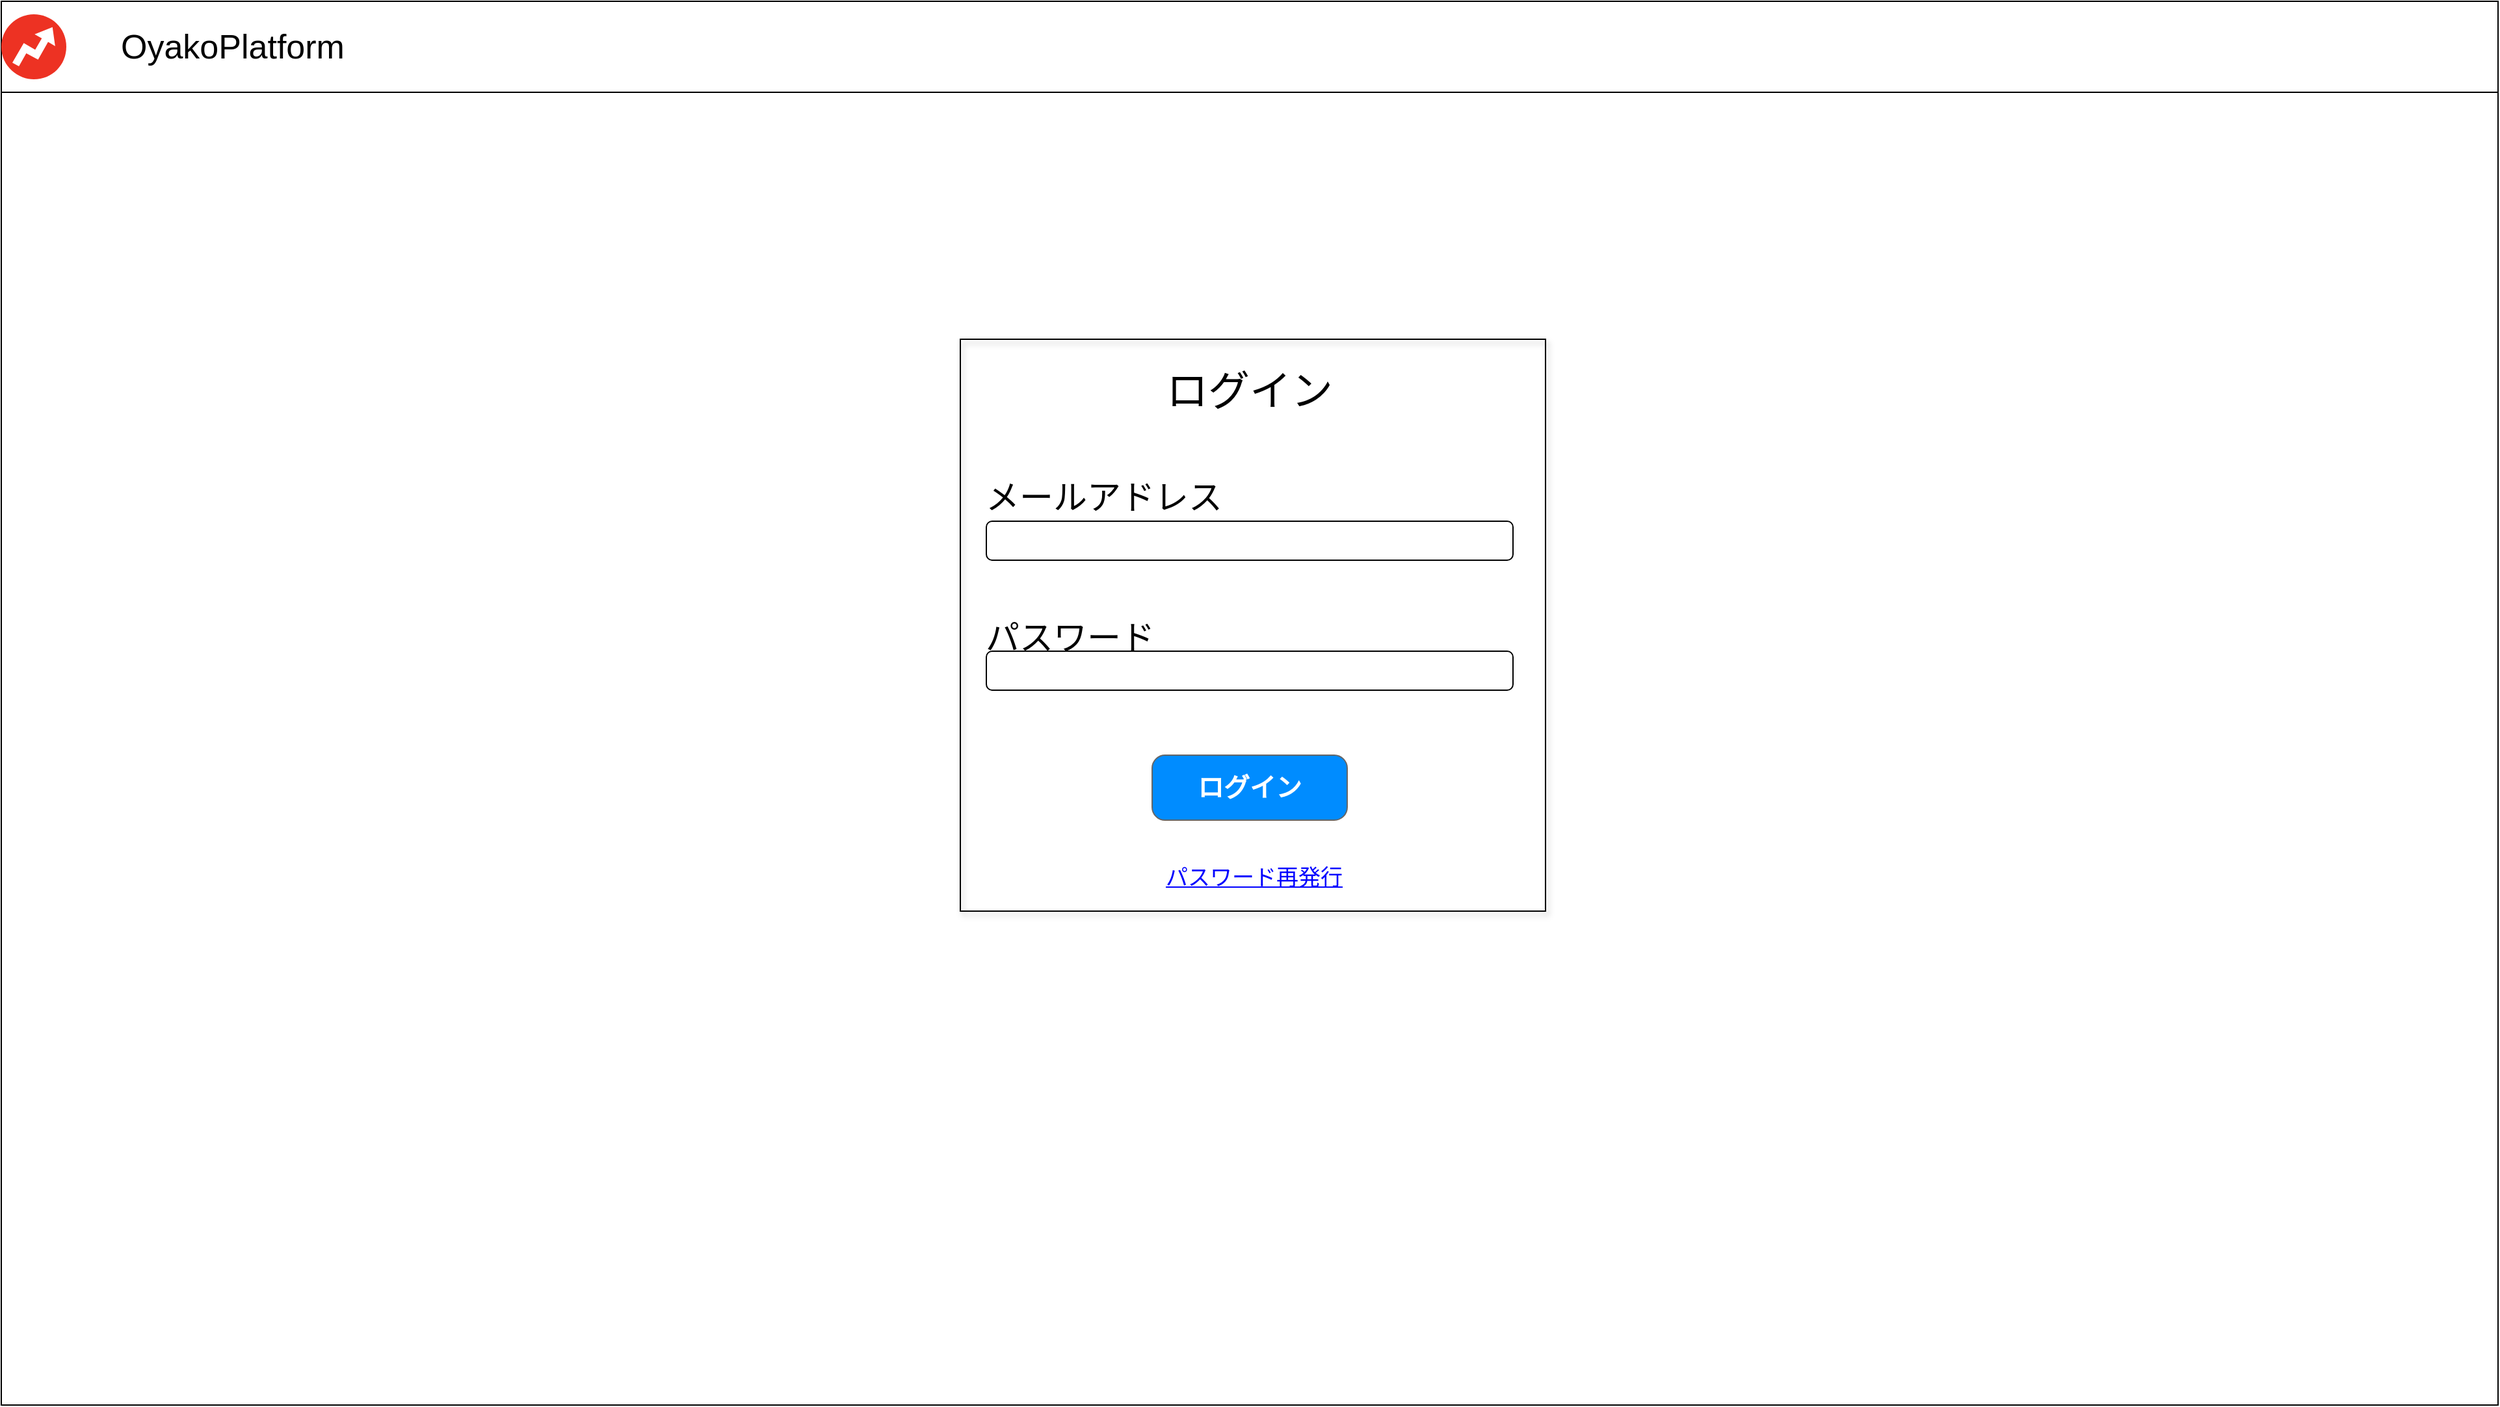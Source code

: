 <mxfile version="14.5.1" type="device" pages="3"><diagram id="njj4JuZIxuECKDSCFYTU" name="ログイン画面"><mxGraphModel dx="1082" dy="492" grid="1" gridSize="10" guides="1" tooltips="1" connect="1" arrows="1" fold="1" page="1" pageScale="1" pageWidth="980" pageHeight="690" background="#ffffff" math="0" shadow="0"><root><mxCell id="0"/><mxCell id="1" parent="0"/><mxCell id="fkVXIfMR4NU6AHGV7y_I-2" value="" style="rounded=0;whiteSpace=wrap;html=1;" parent="1" vertex="1"><mxGeometry x="980" y="700" width="1920" height="1080" as="geometry"/></mxCell><mxCell id="fkVXIfMR4NU6AHGV7y_I-13" value="" style="group;strokeColor=#000000;strokeWidth=1;shadow=1;sketch=0;" parent="1" vertex="1" connectable="0"><mxGeometry x="1717.5" y="960" width="450" height="440" as="geometry"/></mxCell><mxCell id="fkVXIfMR4NU6AHGV7y_I-3" value="ログイン" style="text;html=1;strokeColor=none;fillColor=none;align=center;verticalAlign=middle;whiteSpace=wrap;rounded=0;fontSize=32;" parent="fkVXIfMR4NU6AHGV7y_I-13" vertex="1"><mxGeometry x="17.5" width="410" height="80" as="geometry"/></mxCell><mxCell id="fkVXIfMR4NU6AHGV7y_I-4" value="&lt;font style=&quot;font-size: 26px&quot;&gt;メールアドレス&lt;/font&gt;" style="text;html=1;strokeColor=none;fillColor=none;align=left;verticalAlign=middle;whiteSpace=wrap;rounded=0;fontSize=32;" parent="fkVXIfMR4NU6AHGV7y_I-13" vertex="1"><mxGeometry x="17.5" y="100" width="415" height="40" as="geometry"/></mxCell><mxCell id="fkVXIfMR4NU6AHGV7y_I-5" value="パスワード" style="text;html=1;strokeColor=none;fillColor=none;align=left;verticalAlign=middle;whiteSpace=wrap;rounded=0;fontSize=26;" parent="fkVXIfMR4NU6AHGV7y_I-13" vertex="1"><mxGeometry x="17.5" y="210" width="280" height="40" as="geometry"/></mxCell><mxCell id="fkVXIfMR4NU6AHGV7y_I-7" value="" style="rounded=1;whiteSpace=wrap;html=1;fontSize=26;align=center;" parent="fkVXIfMR4NU6AHGV7y_I-13" vertex="1"><mxGeometry x="20" y="140" width="405" height="30" as="geometry"/></mxCell><mxCell id="fkVXIfMR4NU6AHGV7y_I-8" value="" style="rounded=1;whiteSpace=wrap;html=1;fontSize=26;align=center;" parent="fkVXIfMR4NU6AHGV7y_I-13" vertex="1"><mxGeometry x="20" y="240" width="405" height="30" as="geometry"/></mxCell><mxCell id="fkVXIfMR4NU6AHGV7y_I-10" value="&lt;font style=&quot;font-size: 20px&quot;&gt;ログイン&lt;/font&gt;" style="strokeWidth=1;shadow=0;dashed=0;align=center;html=1;shape=mxgraph.mockup.buttons.button;strokeColor=#666666;fontColor=#ffffff;mainText=;buttonStyle=round;fontSize=17;fontStyle=1;fillColor=#008cff;whiteSpace=wrap;" parent="fkVXIfMR4NU6AHGV7y_I-13" vertex="1"><mxGeometry x="147.5" y="320" width="150" height="50" as="geometry"/></mxCell><mxCell id="fkVXIfMR4NU6AHGV7y_I-11" value="パスワード再発行" style="strokeWidth=1;shadow=0;dashed=0;align=center;html=1;shape=mxgraph.mockup.text.alphanumeric;linkText=;html=1;fontStyle=4;fontSize=17;fontColor=#0000ff;" parent="fkVXIfMR4NU6AHGV7y_I-13" vertex="1"><mxGeometry y="390" width="450" height="50" as="geometry"/></mxCell><mxCell id="fkVXIfMR4NU6AHGV7y_I-14" value="" style="rounded=0;whiteSpace=wrap;html=1;shadow=0;labelBackgroundColor=#ffffff;sketch=0;strokeColor=#000000;strokeWidth=1;fontSize=26;align=center;" parent="1" vertex="1"><mxGeometry x="980" y="700" width="1920" height="70" as="geometry"/></mxCell><mxCell id="fkVXIfMR4NU6AHGV7y_I-16" value="" style="dashed=0;outlineConnect=0;html=1;align=center;labelPosition=center;verticalLabelPosition=bottom;verticalAlign=top;shape=mxgraph.weblogos.buzzfeed;fillColor=#ED3223;strokeColor=none;shadow=0;labelBackgroundColor=#ffffff;sketch=0;fontSize=26;" parent="1" vertex="1"><mxGeometry x="980" y="710" width="50" height="50" as="geometry"/></mxCell><mxCell id="fkVXIfMR4NU6AHGV7y_I-17" value="OyakoPlatform" style="text;html=1;strokeColor=none;fillColor=none;align=left;verticalAlign=middle;whiteSpace=wrap;rounded=0;shadow=0;labelBackgroundColor=#ffffff;sketch=0;fontSize=26;" parent="1" vertex="1"><mxGeometry x="1070" y="725" width="150" height="20" as="geometry"/></mxCell></root></mxGraphModel></diagram><diagram name="パスワード再発行画面" id="Movp5KO5cig86P28uQtY"><mxGraphModel dx="772" dy="273" grid="1" gridSize="10" guides="1" tooltips="1" connect="1" arrows="1" fold="1" page="1" pageScale="1" pageWidth="980" pageHeight="690" math="0" shadow="0">&#xa;            <root>&#xa;                <mxCell id="UhxEHjnf4aB8dOzfw5aK-0"/>&#xa;                <mxCell id="UhxEHjnf4aB8dOzfw5aK-1" parent="UhxEHjnf4aB8dOzfw5aK-0"/>&#xa;                <mxCell id="UhxEHjnf4aB8dOzfw5aK-2" value="" style="rounded=0;whiteSpace=wrap;html=1;" parent="UhxEHjnf4aB8dOzfw5aK-1" vertex="1">&#xa;                    <mxGeometry x="980" y="700" width="1920" height="1080" as="geometry"/>&#xa;                </mxCell>&#xa;                <mxCell id="UhxEHjnf4aB8dOzfw5aK-3" value="" style="group;strokeColor=#000000;strokeWidth=1;shadow=1;sketch=0;" parent="UhxEHjnf4aB8dOzfw5aK-1" vertex="1" connectable="0">&#xa;                    <mxGeometry x="1717.5" y="1010" width="450" height="440" as="geometry"/>&#xa;                </mxCell>&#xa;                <mxCell id="UhxEHjnf4aB8dOzfw5aK-4" value="ログイン" style="text;html=1;strokeColor=none;fillColor=none;align=center;verticalAlign=middle;whiteSpace=wrap;rounded=0;fontSize=32;" parent="UhxEHjnf4aB8dOzfw5aK-3" vertex="1">&#xa;                    <mxGeometry x="17.5" width="410" height="80" as="geometry"/>&#xa;                </mxCell>&#xa;                <mxCell id="UhxEHjnf4aB8dOzfw5aK-5" value="&lt;span style=&quot;font-size: 26px&quot;&gt;新パスワード&lt;/span&gt;" style="text;html=1;strokeColor=none;fillColor=none;align=left;verticalAlign=middle;whiteSpace=wrap;rounded=0;fontSize=32;" parent="UhxEHjnf4aB8dOzfw5aK-3" vertex="1">&#xa;                    <mxGeometry x="17.5" y="100" width="415" height="40" as="geometry"/>&#xa;                </mxCell>&#xa;                <mxCell id="UhxEHjnf4aB8dOzfw5aK-6" value="新パスワード(確認用)" style="text;html=1;strokeColor=none;fillColor=none;align=left;verticalAlign=middle;whiteSpace=wrap;rounded=0;fontSize=26;" parent="UhxEHjnf4aB8dOzfw5aK-3" vertex="1">&#xa;                    <mxGeometry x="20" y="200" width="280" height="40" as="geometry"/>&#xa;                </mxCell>&#xa;                <mxCell id="UhxEHjnf4aB8dOzfw5aK-7" value="" style="rounded=1;whiteSpace=wrap;html=1;fontSize=26;align=center;" parent="UhxEHjnf4aB8dOzfw5aK-3" vertex="1">&#xa;                    <mxGeometry x="20" y="140" width="405" height="30" as="geometry"/>&#xa;                </mxCell>&#xa;                <mxCell id="UhxEHjnf4aB8dOzfw5aK-8" value="" style="rounded=1;whiteSpace=wrap;html=1;fontSize=26;align=center;" parent="UhxEHjnf4aB8dOzfw5aK-3" vertex="1">&#xa;                    <mxGeometry x="20" y="240" width="405" height="30" as="geometry"/>&#xa;                </mxCell>&#xa;                <mxCell id="UhxEHjnf4aB8dOzfw5aK-9" value="&lt;span style=&quot;font-size: 20px&quot;&gt;再発行&lt;/span&gt;" style="strokeWidth=1;shadow=0;dashed=0;align=center;html=1;shape=mxgraph.mockup.buttons.button;strokeColor=#666666;fontColor=#ffffff;mainText=;buttonStyle=round;fontSize=17;fontStyle=1;fillColor=#008cff;whiteSpace=wrap;" parent="UhxEHjnf4aB8dOzfw5aK-3" vertex="1">&#xa;                    <mxGeometry x="150" y="340" width="150" height="50" as="geometry"/>&#xa;                </mxCell>&#xa;                <mxCell id="UhxEHjnf4aB8dOzfw5aK-11" value="" style="rounded=0;whiteSpace=wrap;html=1;shadow=0;labelBackgroundColor=#ffffff;sketch=0;strokeColor=#000000;strokeWidth=1;fontSize=26;align=center;" parent="UhxEHjnf4aB8dOzfw5aK-1" vertex="1">&#xa;                    <mxGeometry x="980" y="700" width="1920" height="70" as="geometry"/>&#xa;                </mxCell>&#xa;                <mxCell id="UhxEHjnf4aB8dOzfw5aK-12" value="" style="dashed=0;outlineConnect=0;html=1;align=center;labelPosition=center;verticalLabelPosition=bottom;verticalAlign=top;shape=mxgraph.weblogos.buzzfeed;fillColor=#ED3223;strokeColor=none;shadow=0;labelBackgroundColor=#ffffff;sketch=0;fontSize=26;" parent="UhxEHjnf4aB8dOzfw5aK-1" vertex="1">&#xa;                    <mxGeometry x="980" y="710" width="50" height="50" as="geometry"/>&#xa;                </mxCell>&#xa;                <mxCell id="UhxEHjnf4aB8dOzfw5aK-13" value="OyakoPlatform" style="text;html=1;strokeColor=none;fillColor=none;align=left;verticalAlign=middle;whiteSpace=wrap;rounded=0;shadow=0;labelBackgroundColor=#ffffff;sketch=0;fontSize=26;" parent="UhxEHjnf4aB8dOzfw5aK-1" vertex="1">&#xa;                    <mxGeometry x="1070" y="725" width="150" height="20" as="geometry"/>&#xa;                </mxCell>&#xa;            </root>&#xa;        </mxGraphModel></diagram><diagram name="家系図画面" id="y0u6ud0dWhvtvrk-8MdI"><mxGraphModel dx="772" dy="273" grid="1" gridSize="10" guides="1" tooltips="1" connect="1" arrows="1" fold="1" page="1" pageScale="1" pageWidth="980" pageHeight="690" math="0" shadow="0">&#xa;            <root>&#xa;                <mxCell id="Sd3Q4LBeNYqGu2kDoPXt-0"/>&#xa;                <mxCell id="Sd3Q4LBeNYqGu2kDoPXt-1" parent="Sd3Q4LBeNYqGu2kDoPXt-0"/>&#xa;                <mxCell id="Sd3Q4LBeNYqGu2kDoPXt-2" value="" style="rounded=0;whiteSpace=wrap;html=1;" parent="Sd3Q4LBeNYqGu2kDoPXt-1" vertex="1">&#xa;                    <mxGeometry x="980" y="700" width="1920" height="1090" as="geometry"/>&#xa;                </mxCell>&#xa;                <mxCell id="Sd3Q4LBeNYqGu2kDoPXt-10" value="" style="rounded=0;whiteSpace=wrap;html=1;shadow=0;labelBackgroundColor=#ffffff;sketch=0;strokeColor=#000000;strokeWidth=1;fontSize=26;align=center;" parent="Sd3Q4LBeNYqGu2kDoPXt-1" vertex="1">&#xa;                    <mxGeometry x="980" y="700" width="1920" height="70" as="geometry"/>&#xa;                </mxCell>&#xa;                <mxCell id="Sd3Q4LBeNYqGu2kDoPXt-11" value="" style="dashed=0;outlineConnect=0;html=1;align=center;labelPosition=center;verticalLabelPosition=bottom;verticalAlign=top;shape=mxgraph.weblogos.buzzfeed;fillColor=#ED3223;strokeColor=none;shadow=0;labelBackgroundColor=#ffffff;sketch=0;fontSize=26;" parent="Sd3Q4LBeNYqGu2kDoPXt-1" vertex="1">&#xa;                    <mxGeometry x="980" y="710" width="50" height="50" as="geometry"/>&#xa;                </mxCell>&#xa;                <mxCell id="Sd3Q4LBeNYqGu2kDoPXt-12" value="OyakoPlatform" style="text;html=1;strokeColor=none;fillColor=none;align=left;verticalAlign=middle;whiteSpace=wrap;rounded=0;shadow=0;labelBackgroundColor=#ffffff;sketch=0;fontSize=26;" parent="Sd3Q4LBeNYqGu2kDoPXt-1" vertex="1">&#xa;                    <mxGeometry x="1070" y="725" width="150" height="20" as="geometry"/>&#xa;                </mxCell>&#xa;                <mxCell id="Sd3Q4LBeNYqGu2kDoPXt-13" value="&lt;font style=&quot;font-size: 22px&quot;&gt;佐藤　明&lt;/font&gt;" style="rounded=1;whiteSpace=wrap;html=1;shadow=0;labelBackgroundColor=#ffffff;sketch=0;strokeWidth=2;fontSize=26;align=center;strokeColor=#FF66B3;" parent="Sd3Q4LBeNYqGu2kDoPXt-1" vertex="1">&#xa;                    <mxGeometry x="1540" y="860" width="150" height="40" as="geometry"/>&#xa;                </mxCell>&#xa;                <mxCell id="Sd3Q4LBeNYqGu2kDoPXt-28" style="edgeStyle=none;rounded=0;orthogonalLoop=1;jettySize=auto;html=1;exitX=1;exitY=0.5;exitDx=0;exitDy=0;entryX=0;entryY=0.5;entryDx=0;entryDy=0;startArrow=none;startFill=0;endArrow=none;endFill=0;strokeColor=#000000;fontSize=26;" parent="Sd3Q4LBeNYqGu2kDoPXt-1" source="Sd3Q4LBeNYqGu2kDoPXt-16" target="Sd3Q4LBeNYqGu2kDoPXt-21" edge="1">&#xa;                    <mxGeometry relative="1" as="geometry"/>&#xa;                </mxCell>&#xa;                <mxCell id="Sd3Q4LBeNYqGu2kDoPXt-16" value="" style="rounded=1;whiteSpace=wrap;html=1;shadow=0;labelBackgroundColor=#ffffff;sketch=0;strokeWidth=2;fontSize=26;align=center;strokeColor=#666666;fillColor=#f5f5f5;fontColor=#333333;" parent="Sd3Q4LBeNYqGu2kDoPXt-1" vertex="1">&#xa;                    <mxGeometry x="1740" y="860" width="150" height="40" as="geometry"/>&#xa;                </mxCell>&#xa;                <mxCell id="Sd3Q4LBeNYqGu2kDoPXt-27" style="rounded=0;orthogonalLoop=1;jettySize=auto;html=1;exitX=1;exitY=0.5;exitDx=0;exitDy=0;entryX=0;entryY=0.5;entryDx=0;entryDy=0;fontSize=26;startArrow=none;startFill=0;endArrow=none;endFill=0;" parent="Sd3Q4LBeNYqGu2kDoPXt-1" source="Sd3Q4LBeNYqGu2kDoPXt-19" target="Sd3Q4LBeNYqGu2kDoPXt-13" edge="1">&#xa;                    <mxGeometry relative="1" as="geometry"/>&#xa;                </mxCell>&#xa;                <mxCell id="Sd3Q4LBeNYqGu2kDoPXt-19" value="&lt;font style=&quot;font-size: 22px&quot;&gt;佐藤　修司&lt;/font&gt;" style="rounded=1;whiteSpace=wrap;html=1;shadow=0;labelBackgroundColor=#ffffff;sketch=0;strokeWidth=2;fontSize=26;align=center;strokeColor=#3399FF;" parent="Sd3Q4LBeNYqGu2kDoPXt-1" vertex="1">&#xa;                    <mxGeometry x="1320" y="860" width="150" height="40" as="geometry"/>&#xa;                </mxCell>&#xa;                <mxCell id="Sd3Q4LBeNYqGu2kDoPXt-20" value="" style="rounded=0;whiteSpace=wrap;html=1;shadow=0;labelBackgroundColor=#ffffff;sketch=0;strokeColor=#d79b00;strokeWidth=1;fontSize=26;align=left;fillColor=#ffe6cc;" parent="Sd3Q4LBeNYqGu2kDoPXt-1" vertex="1">&#xa;                    <mxGeometry x="980" y="770" width="330" height="1020" as="geometry"/>&#xa;                </mxCell>&#xa;                <mxCell id="Sd3Q4LBeNYqGu2kDoPXt-21" value="&lt;span style=&quot;font-size: 22px&quot;&gt;鈴木　光&lt;/span&gt;" style="rounded=1;whiteSpace=wrap;html=1;shadow=0;labelBackgroundColor=#ffffff;sketch=0;strokeWidth=2;fontSize=26;align=center;strokeColor=#FF66B3;" parent="Sd3Q4LBeNYqGu2kDoPXt-1" vertex="1">&#xa;                    <mxGeometry x="1940" y="860" width="150" height="40" as="geometry"/>&#xa;                </mxCell>&#xa;                <mxCell id="Sd3Q4LBeNYqGu2kDoPXt-29" style="edgeStyle=none;rounded=0;orthogonalLoop=1;jettySize=auto;html=1;exitX=1;exitY=0.5;exitDx=0;exitDy=0;startArrow=none;startFill=0;endArrow=none;endFill=0;strokeColor=#000000;fontSize=26;" parent="Sd3Q4LBeNYqGu2kDoPXt-1" source="Sd3Q4LBeNYqGu2kDoPXt-23" target="Sd3Q4LBeNYqGu2kDoPXt-24" edge="1">&#xa;                    <mxGeometry relative="1" as="geometry"/>&#xa;                </mxCell>&#xa;                <mxCell id="Sd3Q4LBeNYqGu2kDoPXt-23" value="" style="rounded=1;whiteSpace=wrap;html=1;shadow=0;labelBackgroundColor=#ffffff;sketch=0;strokeWidth=2;fontSize=26;align=center;strokeColor=#666666;fillColor=#f5f5f5;fontColor=#333333;" parent="Sd3Q4LBeNYqGu2kDoPXt-1" vertex="1">&#xa;                    <mxGeometry x="2140" y="860" width="150" height="40" as="geometry"/>&#xa;                </mxCell>&#xa;                <mxCell id="Sd3Q4LBeNYqGu2kDoPXt-24" value="" style="rounded=1;whiteSpace=wrap;html=1;shadow=0;labelBackgroundColor=#ffffff;sketch=0;strokeWidth=2;fontSize=26;align=center;strokeColor=#666666;fillColor=#f5f5f5;fontColor=#333333;" parent="Sd3Q4LBeNYqGu2kDoPXt-1" vertex="1">&#xa;                    <mxGeometry x="2330" y="860" width="150" height="40" as="geometry"/>&#xa;                </mxCell>&#xa;                <mxCell id="Sd3Q4LBeNYqGu2kDoPXt-30" style="edgeStyle=none;rounded=0;orthogonalLoop=1;jettySize=auto;html=1;exitX=1;exitY=0.5;exitDx=0;exitDy=0;startArrow=none;startFill=0;endArrow=none;endFill=0;strokeColor=#000000;fontSize=26;" parent="Sd3Q4LBeNYqGu2kDoPXt-1" source="Sd3Q4LBeNYqGu2kDoPXt-25" target="Sd3Q4LBeNYqGu2kDoPXt-26" edge="1">&#xa;                    <mxGeometry relative="1" as="geometry"/>&#xa;                </mxCell>&#xa;                <mxCell id="Sd3Q4LBeNYqGu2kDoPXt-25" value="&lt;span style=&quot;font-size: 22px&quot;&gt;鈴木　敦&lt;/span&gt;" style="rounded=1;whiteSpace=wrap;html=1;shadow=0;labelBackgroundColor=#ffffff;sketch=0;strokeWidth=2;fontSize=26;align=center;strokeColor=#3399FF;" parent="Sd3Q4LBeNYqGu2kDoPXt-1" vertex="1">&#xa;                    <mxGeometry x="2530" y="860" width="150" height="40" as="geometry"/>&#xa;                </mxCell>&#xa;                <mxCell id="Sd3Q4LBeNYqGu2kDoPXt-26" value="&lt;span style=&quot;font-size: 22px&quot;&gt;鈴木　光&lt;/span&gt;" style="rounded=1;whiteSpace=wrap;html=1;shadow=0;labelBackgroundColor=#ffffff;sketch=0;strokeWidth=2;fontSize=26;align=center;strokeColor=#FF66B3;" parent="Sd3Q4LBeNYqGu2kDoPXt-1" vertex="1">&#xa;                    <mxGeometry x="2730" y="860" width="150" height="40" as="geometry"/>&#xa;                </mxCell>&#xa;                <mxCell id="Sd3Q4LBeNYqGu2kDoPXt-37" style="edgeStyle=none;rounded=0;orthogonalLoop=1;jettySize=auto;html=1;exitX=1;exitY=0.5;exitDx=0;exitDy=0;startArrow=none;startFill=0;endArrow=none;endFill=0;strokeColor=#000000;fontSize=26;" parent="Sd3Q4LBeNYqGu2kDoPXt-1" source="Sd3Q4LBeNYqGu2kDoPXt-31" target="Sd3Q4LBeNYqGu2kDoPXt-35" edge="1">&#xa;                    <mxGeometry relative="1" as="geometry"/>&#xa;                </mxCell>&#xa;                <mxCell id="Sd3Q4LBeNYqGu2kDoPXt-31" value="&lt;font style=&quot;font-size: 22px&quot;&gt;佐藤　修司&lt;/font&gt;" style="rounded=1;whiteSpace=wrap;html=1;shadow=0;labelBackgroundColor=#ffffff;sketch=0;strokeWidth=2;fontSize=26;align=center;strokeColor=#3399FF;" parent="Sd3Q4LBeNYqGu2kDoPXt-1" vertex="1">&#xa;                    <mxGeometry x="1440" y="990" width="140" height="40" as="geometry"/>&#xa;                </mxCell>&#xa;                <mxCell id="Sd3Q4LBeNYqGu2kDoPXt-38" style="edgeStyle=none;rounded=0;orthogonalLoop=1;jettySize=auto;html=1;exitX=1;exitY=0.5;exitDx=0;exitDy=0;startArrow=none;startFill=0;endArrow=none;endFill=0;strokeColor=#000000;fontSize=26;" parent="Sd3Q4LBeNYqGu2kDoPXt-1" source="Sd3Q4LBeNYqGu2kDoPXt-33" target="Sd3Q4LBeNYqGu2kDoPXt-36" edge="1">&#xa;                    <mxGeometry relative="1" as="geometry"/>&#xa;                </mxCell>&#xa;                <mxCell id="Sd3Q4LBeNYqGu2kDoPXt-52" style="edgeStyle=none;rounded=0;orthogonalLoop=1;jettySize=auto;html=1;exitX=0.5;exitY=0;exitDx=0;exitDy=0;startArrow=none;startFill=0;endArrow=none;endFill=0;strokeColor=#000000;fontSize=26;" parent="Sd3Q4LBeNYqGu2kDoPXt-1" source="Sd3Q4LBeNYqGu2kDoPXt-33" edge="1">&#xa;                    <mxGeometry relative="1" as="geometry">&#xa;                        <mxPoint x="2315" y="880" as="targetPoint"/>&#xa;                    </mxGeometry>&#xa;                </mxCell>&#xa;                <mxCell id="Sd3Q4LBeNYqGu2kDoPXt-33" value="&lt;font style=&quot;font-size: 22px&quot;&gt;佐藤　修司&lt;/font&gt;" style="rounded=1;whiteSpace=wrap;html=1;shadow=0;labelBackgroundColor=#ffffff;sketch=0;strokeWidth=2;fontSize=26;align=center;strokeColor=#3399FF;" parent="Sd3Q4LBeNYqGu2kDoPXt-1" vertex="1">&#xa;                    <mxGeometry x="2240" y="990" width="150" height="40" as="geometry"/>&#xa;                </mxCell>&#xa;                <mxCell id="Sd3Q4LBeNYqGu2kDoPXt-35" value="&lt;span style=&quot;font-size: 22px&quot;&gt;鈴木　光&lt;/span&gt;" style="rounded=1;whiteSpace=wrap;html=1;shadow=0;labelBackgroundColor=#ffffff;sketch=0;strokeWidth=2;fontSize=26;align=center;strokeColor=#FF66B3;" parent="Sd3Q4LBeNYqGu2kDoPXt-1" vertex="1">&#xa;                    <mxGeometry x="1840" y="990" width="140" height="40" as="geometry"/>&#xa;                </mxCell>&#xa;                <mxCell id="Sd3Q4LBeNYqGu2kDoPXt-53" style="edgeStyle=none;rounded=0;orthogonalLoop=1;jettySize=auto;html=1;exitX=0.5;exitY=0;exitDx=0;exitDy=0;startArrow=none;startFill=0;endArrow=none;endFill=0;strokeColor=#000000;fontSize=26;" parent="Sd3Q4LBeNYqGu2kDoPXt-1" source="Sd3Q4LBeNYqGu2kDoPXt-36" edge="1">&#xa;                    <mxGeometry relative="1" as="geometry">&#xa;                        <mxPoint x="2710" y="880" as="targetPoint"/>&#xa;                    </mxGeometry>&#xa;                </mxCell>&#xa;                <mxCell id="Sd3Q4LBeNYqGu2kDoPXt-36" value="&lt;span style=&quot;font-size: 22px&quot;&gt;鈴木　光&lt;/span&gt;" style="rounded=1;whiteSpace=wrap;html=1;shadow=0;labelBackgroundColor=#ffffff;sketch=0;strokeWidth=2;fontSize=26;align=center;strokeColor=#FF66B3;" parent="Sd3Q4LBeNYqGu2kDoPXt-1" vertex="1">&#xa;                    <mxGeometry x="2640" y="990" width="140" height="40" as="geometry"/>&#xa;                </mxCell>&#xa;                <mxCell id="Sd3Q4LBeNYqGu2kDoPXt-55" style="edgeStyle=none;rounded=0;orthogonalLoop=1;jettySize=auto;html=1;exitX=0.5;exitY=0;exitDx=0;exitDy=0;startArrow=none;startFill=0;endArrow=none;endFill=0;strokeColor=#000000;fontSize=26;" parent="Sd3Q4LBeNYqGu2kDoPXt-1" source="Sd3Q4LBeNYqGu2kDoPXt-39" edge="1">&#xa;                    <mxGeometry relative="1" as="geometry">&#xa;                        <mxPoint x="1715" y="1010" as="targetPoint"/>&#xa;                    </mxGeometry>&#xa;                </mxCell>&#xa;                <mxCell id="Sd3Q4LBeNYqGu2kDoPXt-56" style="edgeStyle=none;rounded=0;orthogonalLoop=1;jettySize=auto;html=1;exitX=1;exitY=0.5;exitDx=0;exitDy=0;startArrow=none;startFill=0;endArrow=none;endFill=0;strokeColor=#000000;fontSize=26;" parent="Sd3Q4LBeNYqGu2kDoPXt-1" source="Sd3Q4LBeNYqGu2kDoPXt-39" target="Sd3Q4LBeNYqGu2kDoPXt-41" edge="1">&#xa;                    <mxGeometry relative="1" as="geometry"/>&#xa;                </mxCell>&#xa;                <mxCell id="Sd3Q4LBeNYqGu2kDoPXt-39" value="" style="rounded=1;whiteSpace=wrap;html=1;shadow=0;labelBackgroundColor=#ffffff;sketch=0;strokeWidth=2;fontSize=26;align=center;strokeColor=#3399FF;fillColor=#99CCFF;" parent="Sd3Q4LBeNYqGu2kDoPXt-1" vertex="1">&#xa;                    <mxGeometry x="1640" y="1120" width="150" height="40" as="geometry"/>&#xa;                </mxCell>&#xa;                <mxCell id="Sd3Q4LBeNYqGu2kDoPXt-41" value="&lt;span style=&quot;font-size: 22px&quot;&gt;鈴木　光&lt;/span&gt;" style="rounded=1;whiteSpace=wrap;html=1;shadow=0;labelBackgroundColor=#ffffff;sketch=0;strokeWidth=2;fontSize=26;align=center;strokeColor=#FF66B3;" parent="Sd3Q4LBeNYqGu2kDoPXt-1" vertex="1">&#xa;                    <mxGeometry x="2330" y="1120" width="150" height="40" as="geometry"/>&#xa;                </mxCell>&#xa;                <mxCell id="Sd3Q4LBeNYqGu2kDoPXt-42" value="&lt;span style=&quot;font-size: 22px&quot;&gt;鈴木　光&lt;/span&gt;" style="rounded=1;whiteSpace=wrap;html=1;shadow=0;labelBackgroundColor=#ffffff;sketch=0;strokeWidth=2;fontSize=26;align=center;strokeColor=#FF66B3;" parent="Sd3Q4LBeNYqGu2kDoPXt-1" vertex="1">&#xa;                    <mxGeometry x="2590" y="1120" width="150" height="40" as="geometry"/>&#xa;                </mxCell>&#xa;                <mxCell id="Sd3Q4LBeNYqGu2kDoPXt-58" style="edgeStyle=none;rounded=0;orthogonalLoop=1;jettySize=auto;html=1;exitX=1;exitY=0.5;exitDx=0;exitDy=0;entryX=0;entryY=0.5;entryDx=0;entryDy=0;startArrow=none;startFill=0;endArrow=none;endFill=0;strokeColor=#000000;fontSize=26;" parent="Sd3Q4LBeNYqGu2kDoPXt-1" source="Sd3Q4LBeNYqGu2kDoPXt-43" target="Sd3Q4LBeNYqGu2kDoPXt-44" edge="1">&#xa;                    <mxGeometry relative="1" as="geometry"/>&#xa;                </mxCell>&#xa;                <mxCell id="Sd3Q4LBeNYqGu2kDoPXt-43" value="&lt;font style=&quot;font-size: 22px&quot;&gt;佐藤　修司&lt;/font&gt;" style="rounded=1;whiteSpace=wrap;html=1;shadow=0;labelBackgroundColor=#ffffff;sketch=0;strokeWidth=2;fontSize=26;align=center;strokeColor=#3399FF;" parent="Sd3Q4LBeNYqGu2kDoPXt-1" vertex="1">&#xa;                    <mxGeometry x="1790" y="1270" width="150" height="40" as="geometry"/>&#xa;                </mxCell>&#xa;                <mxCell id="Sd3Q4LBeNYqGu2kDoPXt-44" value="&lt;span style=&quot;font-size: 22px&quot;&gt;鈴木　光&lt;/span&gt;" style="rounded=1;whiteSpace=wrap;html=1;shadow=0;labelBackgroundColor=#ffffff;sketch=0;strokeWidth=2;fontSize=26;align=center;strokeColor=#FF66B3;" parent="Sd3Q4LBeNYqGu2kDoPXt-1" vertex="1">&#xa;                    <mxGeometry x="2150" y="1270" width="150" height="40" as="geometry"/>&#xa;                </mxCell>&#xa;                <mxCell id="Sd3Q4LBeNYqGu2kDoPXt-45" style="edgeStyle=none;rounded=0;orthogonalLoop=1;jettySize=auto;html=1;exitX=0.5;exitY=0;exitDx=0;exitDy=0;startArrow=none;startFill=0;endArrow=none;endFill=0;strokeColor=#000000;fontSize=26;" parent="Sd3Q4LBeNYqGu2kDoPXt-1" source="Sd3Q4LBeNYqGu2kDoPXt-31" target="Sd3Q4LBeNYqGu2kDoPXt-31" edge="1">&#xa;                    <mxGeometry relative="1" as="geometry"/>&#xa;                </mxCell>&#xa;                <mxCell id="Sd3Q4LBeNYqGu2kDoPXt-49" value="" style="endArrow=none;html=1;strokeColor=#000000;fontSize=26;" parent="Sd3Q4LBeNYqGu2kDoPXt-1" source="Sd3Q4LBeNYqGu2kDoPXt-31" edge="1">&#xa;                    <mxGeometry width="50" height="50" relative="1" as="geometry">&#xa;                        <mxPoint x="1480" y="930" as="sourcePoint"/>&#xa;                        <mxPoint x="1510" y="880" as="targetPoint"/>&#xa;                    </mxGeometry>&#xa;                </mxCell>&#xa;                <mxCell id="Sd3Q4LBeNYqGu2kDoPXt-50" value="" style="endArrow=none;html=1;strokeColor=#000000;fontSize=26;entryX=0.5;entryY=0;entryDx=0;entryDy=0;" parent="Sd3Q4LBeNYqGu2kDoPXt-1" target="Sd3Q4LBeNYqGu2kDoPXt-35" edge="1">&#xa;                    <mxGeometry width="50" height="50" relative="1" as="geometry">&#xa;                        <mxPoint x="1910" y="880" as="sourcePoint"/>&#xa;                        <mxPoint x="1980" y="1270" as="targetPoint"/>&#xa;                    </mxGeometry>&#xa;                </mxCell>&#xa;                <mxCell id="Sd3Q4LBeNYqGu2kDoPXt-54" value="" style="strokeWidth=1;html=1;shape=mxgraph.flowchart.annotation_2;align=left;labelPosition=right;pointerEvents=1;shadow=0;labelBackgroundColor=#ffffff;sketch=0;fillColor=#FFD966;fontSize=26;rotation=90;" parent="Sd3Q4LBeNYqGu2kDoPXt-1" vertex="1">&#xa;                    <mxGeometry x="2476.25" y="933.75" width="107.5" height="260" as="geometry"/>&#xa;                </mxCell>&#xa;                <mxCell id="Sd3Q4LBeNYqGu2kDoPXt-57" value="" style="strokeWidth=1;html=1;shape=mxgraph.flowchart.annotation_2;align=left;labelPosition=right;pointerEvents=1;shadow=0;labelBackgroundColor=#ffffff;sketch=0;fillColor=#FFD966;fontSize=26;rotation=90;" parent="Sd3Q4LBeNYqGu2kDoPXt-1" vertex="1">&#xa;                    <mxGeometry x="1985" y="1025" width="120" height="360" as="geometry"/>&#xa;                </mxCell>&#xa;                <mxCell id="Sd3Q4LBeNYqGu2kDoPXt-60" style="edgeStyle=none;rounded=0;orthogonalLoop=1;jettySize=auto;html=1;exitX=0.5;exitY=0;exitDx=0;exitDy=0;startArrow=none;startFill=0;endArrow=none;endFill=0;strokeColor=#000000;fontSize=26;" parent="Sd3Q4LBeNYqGu2kDoPXt-1" source="Sd3Q4LBeNYqGu2kDoPXt-59" edge="1">&#xa;                    <mxGeometry relative="1" as="geometry">&#xa;                        <mxPoint x="2045" y="1290" as="targetPoint"/>&#xa;                    </mxGeometry>&#xa;                </mxCell>&#xa;                <mxCell id="Sd3Q4LBeNYqGu2kDoPXt-61" style="edgeStyle=none;rounded=0;orthogonalLoop=1;jettySize=auto;html=1;exitX=1;exitY=0.5;exitDx=0;exitDy=0;entryX=1.003;entryY=0.656;entryDx=0;entryDy=0;entryPerimeter=0;startArrow=none;startFill=0;endArrow=none;endFill=0;strokeColor=#000000;fontSize=26;" parent="Sd3Q4LBeNYqGu2kDoPXt-1" source="Sd3Q4LBeNYqGu2kDoPXt-59" target="Sd3Q4LBeNYqGu2kDoPXt-2" edge="1">&#xa;                    <mxGeometry relative="1" as="geometry"/>&#xa;                </mxCell>&#xa;                <mxCell id="Sd3Q4LBeNYqGu2kDoPXt-59" value="&lt;font style=&quot;font-size: 22px&quot;&gt;佐藤　修司&lt;/font&gt;" style="rounded=1;whiteSpace=wrap;html=1;shadow=0;labelBackgroundColor=#ffffff;sketch=0;strokeWidth=2;fontSize=26;align=center;strokeColor=#3399FF;" parent="Sd3Q4LBeNYqGu2kDoPXt-1" vertex="1">&#xa;                    <mxGeometry x="1970" y="1390" width="150" height="40" as="geometry"/>&#xa;                </mxCell>&#xa;                <mxCell id="Sd3Q4LBeNYqGu2kDoPXt-64" value="佐藤　修司" style="text;html=1;strokeColor=none;fillColor=none;align=center;verticalAlign=middle;whiteSpace=wrap;rounded=0;shadow=0;labelBackgroundColor=none;sketch=0;fontSize=22;" parent="Sd3Q4LBeNYqGu2kDoPXt-1" vertex="1">&#xa;                    <mxGeometry x="1645" y="1130" width="140" height="20" as="geometry"/>&#xa;                </mxCell>&#xa;                <mxCell id="Sd3Q4LBeNYqGu2kDoPXt-65" value="佐藤　修司" style="text;html=1;strokeColor=none;fillColor=none;align=center;verticalAlign=middle;whiteSpace=wrap;rounded=0;shadow=0;labelBackgroundColor=none;sketch=0;fontSize=22;" parent="Sd3Q4LBeNYqGu2kDoPXt-1" vertex="1">&#xa;                    <mxGeometry x="1740" y="870" width="140" height="20" as="geometry"/>&#xa;                </mxCell>&#xa;                <mxCell id="Sd3Q4LBeNYqGu2kDoPXt-66" value="佐藤　修司" style="text;html=1;strokeColor=none;fillColor=none;align=center;verticalAlign=middle;whiteSpace=wrap;rounded=0;shadow=0;labelBackgroundColor=none;sketch=0;fontSize=22;" parent="Sd3Q4LBeNYqGu2kDoPXt-1" vertex="1">&#xa;                    <mxGeometry x="2150" y="870" width="140" height="20" as="geometry"/>&#xa;                </mxCell>&#xa;                <mxCell id="Sd3Q4LBeNYqGu2kDoPXt-67" value="佐藤　修司" style="text;html=1;strokeColor=none;fillColor=none;align=center;verticalAlign=middle;whiteSpace=wrap;rounded=0;shadow=0;labelBackgroundColor=none;sketch=0;fontSize=22;" parent="Sd3Q4LBeNYqGu2kDoPXt-1" vertex="1">&#xa;                    <mxGeometry x="2335" y="870" width="140" height="20" as="geometry"/>&#xa;                </mxCell>&#xa;                <mxCell id="oeqnC9bTM9BOAJS_AETn-0" value="２親等" style="strokeWidth=1;shadow=0;dashed=0;align=center;html=1;shape=mxgraph.mockup.forms.comboBox;strokeColor=#999999;fillColor=#ddeeff;align=left;fillColor2=#aaddff;mainText=;fontColor=#666666;fontSize=17;spacingLeft=3;labelBackgroundColor=none;sketch=0;" parent="Sd3Q4LBeNYqGu2kDoPXt-1" vertex="1">&#xa;                    <mxGeometry x="1320" y="790" width="150" height="30" as="geometry"/>&#xa;                </mxCell>&#xa;            </root>&#xa;        </mxGraphModel></diagram></mxfile>
